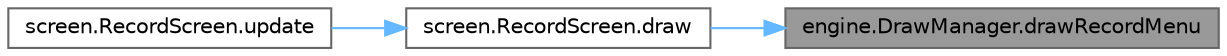 digraph "engine.DrawManager.drawRecordMenu"
{
 // LATEX_PDF_SIZE
  bgcolor="transparent";
  edge [fontname=Helvetica,fontsize=10,labelfontname=Helvetica,labelfontsize=10];
  node [fontname=Helvetica,fontsize=10,shape=box,height=0.2,width=0.4];
  rankdir="RL";
  Node1 [id="Node000001",label="engine.DrawManager.drawRecordMenu",height=0.2,width=0.4,color="gray40", fillcolor="grey60", style="filled", fontcolor="black",tooltip="Draws recent score(record) screen title and instructions."];
  Node1 -> Node2 [id="edge1_Node000001_Node000002",dir="back",color="steelblue1",style="solid",tooltip=" "];
  Node2 [id="Node000002",label="screen.RecordScreen.draw",height=0.2,width=0.4,color="grey40", fillcolor="white", style="filled",URL="$classscreen_1_1_record_screen.html#ae2d0b2ece394edb7d9b61281b643f78e",tooltip="Draws the elements associated with the screen."];
  Node2 -> Node3 [id="edge2_Node000002_Node000003",dir="back",color="steelblue1",style="solid",tooltip=" "];
  Node3 [id="Node000003",label="screen.RecordScreen.update",height=0.2,width=0.4,color="grey40", fillcolor="white", style="filled",URL="$classscreen_1_1_record_screen.html#a8fcd1a5dbd99e5dc2b991997d682c418",tooltip="Updates the elements on screen and checks for events."];
}
